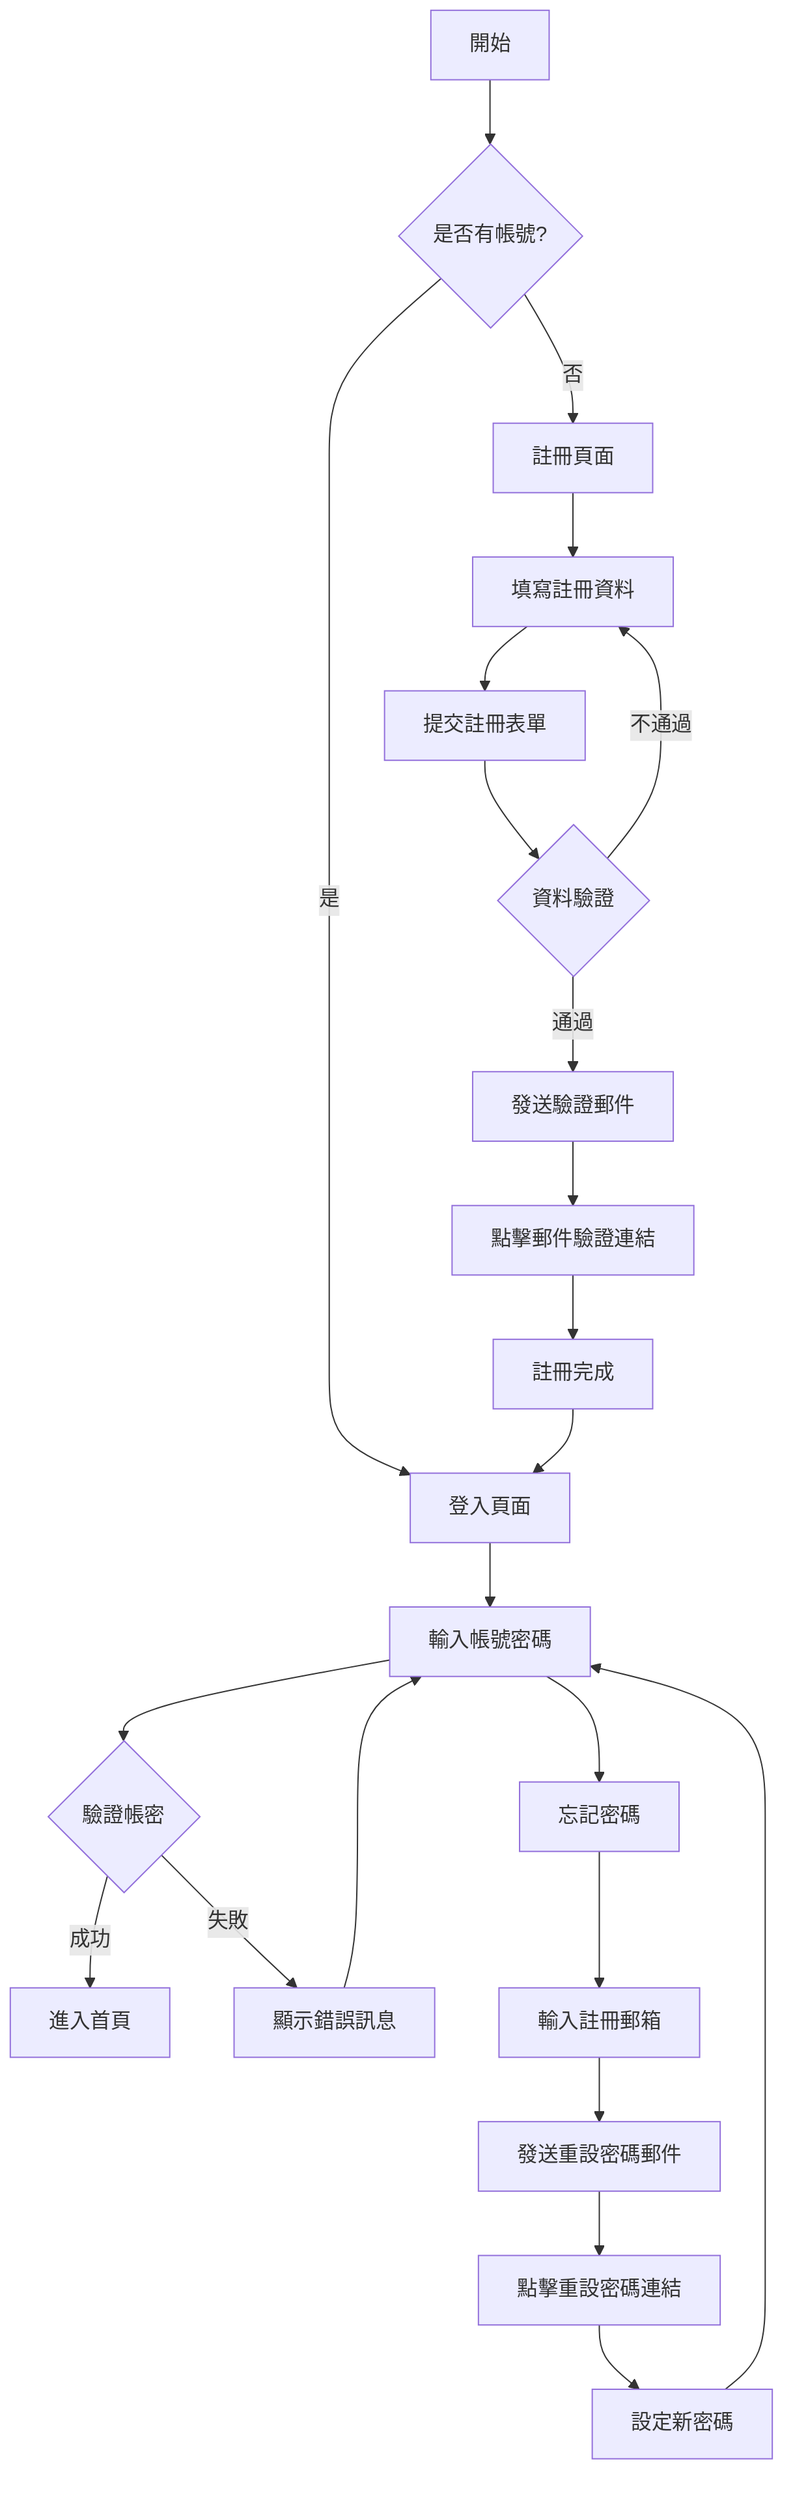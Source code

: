 flowchart TD
    A[開始] --> B{是否有帳號?}
    B -->|是| C[登入頁面]
    B -->|否| D[註冊頁面]
    
    D --> D1[填寫註冊資料]
    D1 --> D2[提交註冊表單]
    D2 --> D3{資料驗證}
    D3 -->|通過| D4[發送驗證郵件]
    D3 -->|不通過| D1
    D4 --> D5[點擊郵件驗證連結]
    D5 --> D6[註冊完成]
    D6 --> C
    
    C --> C1[輸入帳號密碼]
    C1 --> C2{驗證帳密}
    C2 -->|成功| C3[進入首頁]
    C2 -->|失敗| C4[顯示錯誤訊息]
    C4 --> C1
    
    C1 --> C5[忘記密碼]
    C5 --> C6[輸入註冊郵箱]
    C6 --> C7[發送重設密碼郵件]
    C7 --> C8[點擊重設密碼連結]
    C8 --> C9[設定新密碼]
    C9 --> C1